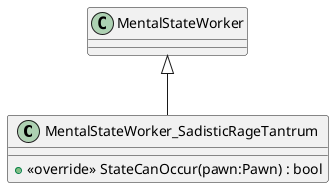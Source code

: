 @startuml
class MentalStateWorker_SadisticRageTantrum {
    + <<override>> StateCanOccur(pawn:Pawn) : bool
}
MentalStateWorker <|-- MentalStateWorker_SadisticRageTantrum
@enduml
